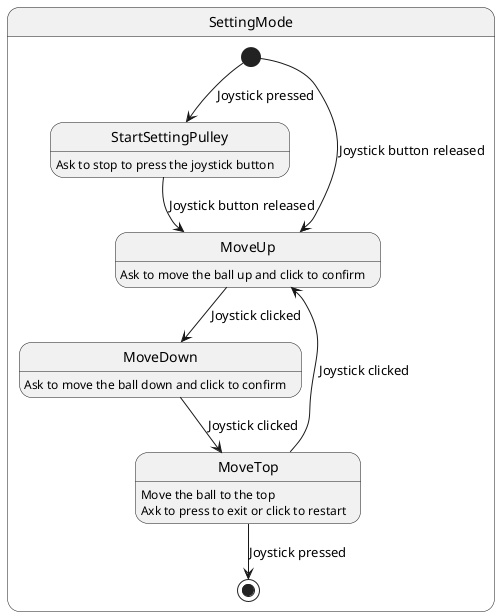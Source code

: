 @startuml
state SettingMode {
    [*] --> StartSettingPulley : Joystick pressed
    [*] --> MoveUp : Joystick button released
    StartSettingPulley : Ask to stop to press the joystick button
    StartSettingPulley --> MoveUp : Joystick button released

    MoveUp : Ask to move the ball up and click to confirm
    MoveUp --> MoveDown : Joystick clicked

    MoveDown : Ask to move the ball down and click to confirm
    MoveDown --> MoveTop : Joystick clicked

    MoveTop : Move the ball to the top
    MoveTop : Axk to press to exit or click to restart
    MoveTop -->  MoveUp : Joystick clicked
    MoveTop --> [*] : Joystick pressed
}
@enduml
